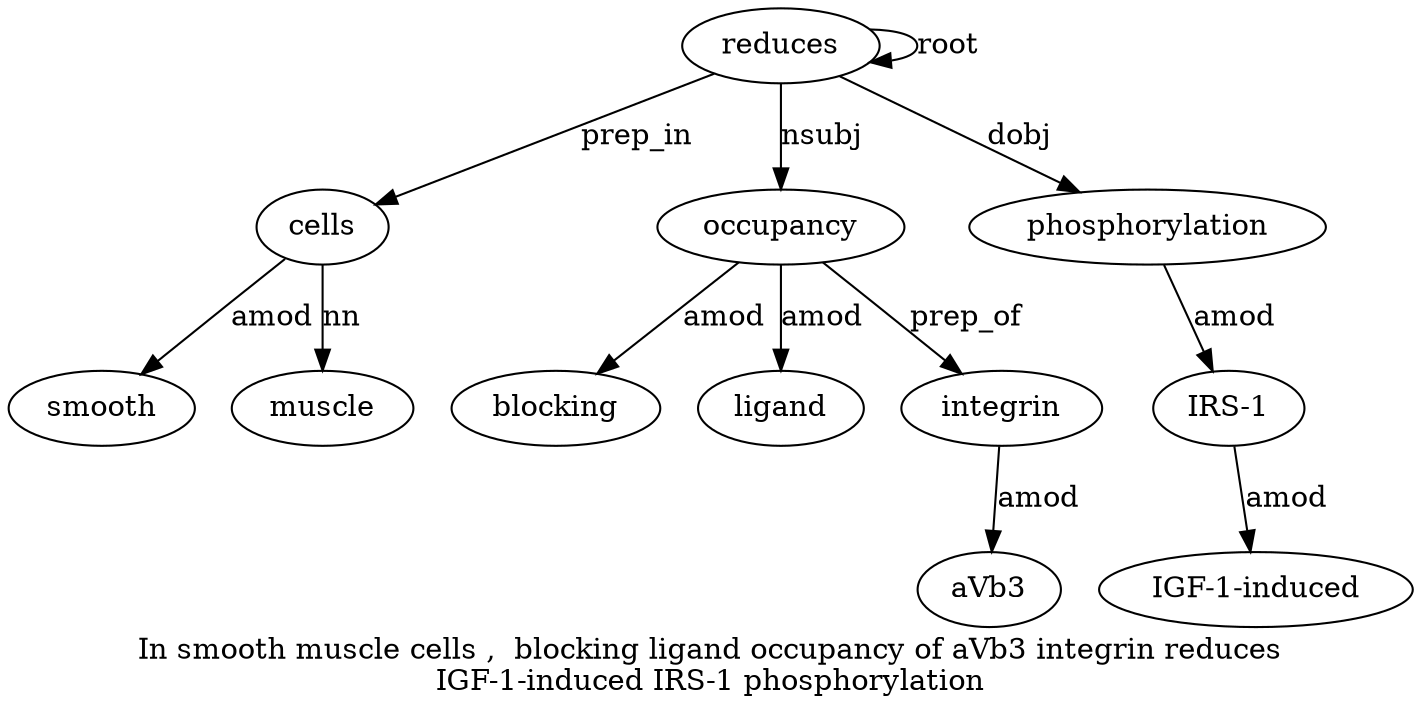 digraph "In smooth muscle cells ,  blocking ligand occupancy of aVb3 integrin reduces IGF-1-induced IRS-1 phosphorylation" {
label="In smooth muscle cells ,  blocking ligand occupancy of aVb3 integrin reduces
IGF-1-induced IRS-1 phosphorylation";
cells4 [style=filled, fillcolor=white, label=cells];
smooth2 [style=filled, fillcolor=white, label=smooth];
cells4 -> smooth2  [label=amod];
muscle3 [style=filled, fillcolor=white, label=muscle];
cells4 -> muscle3  [label=nn];
reduces12 [style=filled, fillcolor=white, label=reduces];
reduces12 -> cells4  [label=prep_in];
occupancy8 [style=filled, fillcolor=white, label=occupancy];
blocking6 [style=filled, fillcolor=white, label=blocking];
occupancy8 -> blocking6  [label=amod];
ligand7 [style=filled, fillcolor=white, label=ligand];
occupancy8 -> ligand7  [label=amod];
reduces12 -> occupancy8  [label=nsubj];
integrin11 [style=filled, fillcolor=white, label=integrin];
aVb310 [style=filled, fillcolor=white, label=aVb3];
integrin11 -> aVb310  [label=amod];
occupancy8 -> integrin11  [label=prep_of];
reduces12 -> reduces12  [label=root];
"IRS-14" [style=filled, fillcolor=white, label="IRS-1"];
"IGF-1-induced3" [style=filled, fillcolor=white, label="IGF-1-induced"];
"IRS-14" -> "IGF-1-induced3"  [label=amod];
phosphorylation15 [style=filled, fillcolor=white, label=phosphorylation];
phosphorylation15 -> "IRS-14"  [label=amod];
reduces12 -> phosphorylation15  [label=dobj];
}
